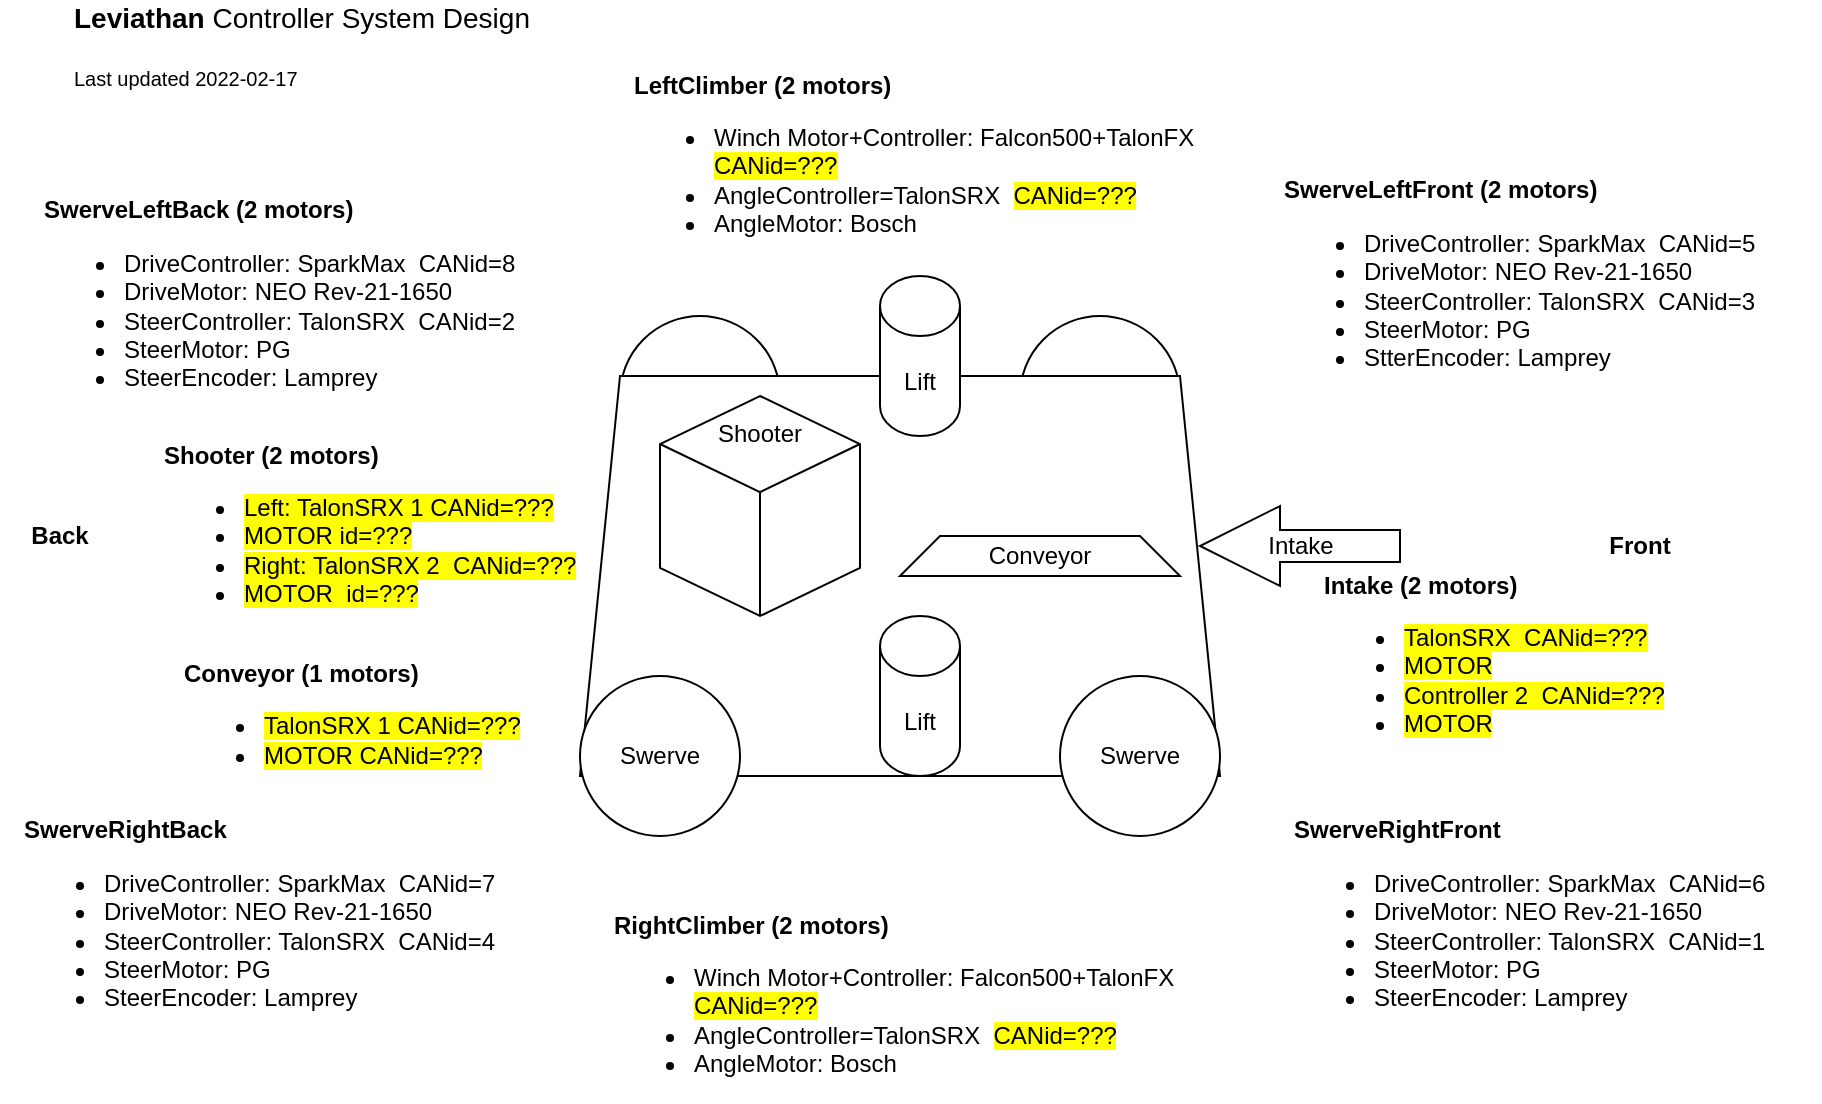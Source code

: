 <mxfile version="16.5.1" type="device"><diagram id="aq-imfE5DwpCmfUWSRYW" name="Page-1"><mxGraphModel dx="918" dy="663" grid="1" gridSize="10" guides="1" tooltips="1" connect="1" arrows="1" fold="1" page="1" pageScale="1" pageWidth="850" pageHeight="1100" math="0" shadow="0"><root><mxCell id="0"/><mxCell id="1" parent="0"/><mxCell id="OiVuoZo3RGiIisSlQevk-17" value="" style="ellipse;whiteSpace=wrap;html=1;" parent="1" vertex="1"><mxGeometry x="520" y="170" width="80" height="80" as="geometry"/></mxCell><mxCell id="OiVuoZo3RGiIisSlQevk-3" value="" style="ellipse;whiteSpace=wrap;html=1;" parent="1" vertex="1"><mxGeometry x="320" y="170" width="80" height="80" as="geometry"/></mxCell><mxCell id="OiVuoZo3RGiIisSlQevk-1" value="" style="shape=trapezoid;perimeter=trapezoidPerimeter;whiteSpace=wrap;html=1;fixedSize=1;" parent="1" vertex="1"><mxGeometry x="300" y="200" width="320" height="200" as="geometry"/></mxCell><mxCell id="OiVuoZo3RGiIisSlQevk-6" value="&lt;b&gt;LeftClimber (2 motors)&lt;/b&gt;&lt;br&gt;&lt;ul&gt;&lt;li&gt;Winch Motor+Controller: Falcon500+TalonFX&amp;nbsp; &lt;span style=&quot;background-color: rgb(255 , 255 , 0)&quot;&gt;CANid=???&lt;/span&gt;&lt;br&gt;&lt;/li&gt;&lt;li&gt;AngleController=TalonSRX&amp;nbsp; &lt;span style=&quot;background-color: rgb(255 , 255 , 0)&quot;&gt;CANid=???&lt;/span&gt;&lt;/li&gt;&lt;li&gt;AngleMotor: Bosch&lt;/li&gt;&lt;/ul&gt;" style="text;html=1;strokeColor=none;fillColor=none;align=left;verticalAlign=middle;whiteSpace=wrap;rounded=0;" parent="1" vertex="1"><mxGeometry x="325" y="80" width="310" height="30" as="geometry"/></mxCell><mxCell id="OiVuoZo3RGiIisSlQevk-7" value="&lt;b&gt;SwerveRightBack&lt;/b&gt;&lt;br&gt;&lt;ul&gt;&lt;li&gt;DriveController: SparkMax&amp;nbsp; CANid=7&lt;/li&gt;&lt;li&gt;DriveMotor: NEO Rev-21-1650&lt;/li&gt;&lt;li&gt;SteerController: TalonSRX&amp;nbsp; CANid=4&lt;/li&gt;&lt;li&gt;SteerMotor: PG&lt;/li&gt;&lt;li&gt;SteerEncoder: Lamprey&lt;/li&gt;&lt;/ul&gt;" style="text;html=1;strokeColor=none;fillColor=none;align=left;verticalAlign=middle;whiteSpace=wrap;rounded=0;" parent="1" vertex="1"><mxGeometry x="20" y="460" width="270" height="30" as="geometry"/></mxCell><mxCell id="OiVuoZo3RGiIisSlQevk-9" value="&lt;b&gt;SwerveRightFront&lt;/b&gt;&lt;br&gt;&lt;ul&gt;&lt;li&gt;DriveController: SparkMax&amp;nbsp; CANid=6&lt;/li&gt;&lt;li&gt;DriveMotor: NEO Rev-21-1650&lt;/li&gt;&lt;li&gt;SteerController: TalonSRX&amp;nbsp; CANid=1&lt;/li&gt;&lt;li&gt;SteerMotor: PG&lt;/li&gt;&lt;li&gt;SteerEncoder: Lamprey&lt;/li&gt;&lt;/ul&gt;" style="text;html=1;strokeColor=none;fillColor=none;align=left;verticalAlign=middle;whiteSpace=wrap;rounded=0;" parent="1" vertex="1"><mxGeometry x="655" y="460" width="265" height="30" as="geometry"/></mxCell><mxCell id="OiVuoZo3RGiIisSlQevk-10" value="&lt;b&gt;SwerveLeftFront (2 motors)&lt;/b&gt;&lt;br&gt;&lt;ul&gt;&lt;li&gt;DriveController: SparkMax&amp;nbsp; CANid=5&lt;/li&gt;&lt;li&gt;DriveMotor: NEO Rev-21-1650&lt;/li&gt;&lt;li&gt;SteerController: TalonSRX&amp;nbsp; CANid=3&lt;/li&gt;&lt;li&gt;SteerMotor: PG&lt;/li&gt;&lt;li&gt;StterEncoder: Lamprey&lt;/li&gt;&lt;/ul&gt;" style="text;html=1;strokeColor=none;fillColor=none;align=left;verticalAlign=middle;whiteSpace=wrap;rounded=0;" parent="1" vertex="1"><mxGeometry x="650" y="140" width="270" height="30" as="geometry"/></mxCell><mxCell id="OiVuoZo3RGiIisSlQevk-11" value="Front" style="text;html=1;strokeColor=none;fillColor=none;align=center;verticalAlign=middle;whiteSpace=wrap;rounded=0;fontStyle=1" parent="1" vertex="1"><mxGeometry x="800" y="270" width="60" height="30" as="geometry"/></mxCell><mxCell id="OiVuoZo3RGiIisSlQevk-12" value="Back" style="text;html=1;strokeColor=none;fillColor=none;align=center;verticalAlign=middle;whiteSpace=wrap;rounded=0;fontStyle=1" parent="1" vertex="1"><mxGeometry x="10" y="265" width="60" height="30" as="geometry"/></mxCell><mxCell id="OiVuoZo3RGiIisSlQevk-13" value="Lift" style="shape=cylinder3;whiteSpace=wrap;html=1;boundedLbl=1;backgroundOutline=1;size=15;" parent="1" vertex="1"><mxGeometry x="450" y="150" width="40" height="80" as="geometry"/></mxCell><mxCell id="OiVuoZo3RGiIisSlQevk-14" value="Lift" style="shape=cylinder3;whiteSpace=wrap;html=1;boundedLbl=1;backgroundOutline=1;size=15;" parent="1" vertex="1"><mxGeometry x="450" y="320" width="40" height="80" as="geometry"/></mxCell><mxCell id="OiVuoZo3RGiIisSlQevk-15" value="&lt;b&gt;SwerveLeftBack (2 motors)&lt;/b&gt;&lt;br&gt;&lt;ul&gt;&lt;li&gt;DriveController: SparkMax&amp;nbsp; CANid=8&lt;/li&gt;&lt;li&gt;DriveMotor: NEO Rev-21-1650&lt;/li&gt;&lt;li&gt;SteerController: TalonSRX&amp;nbsp; CANid=2&lt;/li&gt;&lt;li&gt;SteerMotor: PG&lt;/li&gt;&lt;li&gt;SteerEncoder: Lamprey&lt;/li&gt;&lt;/ul&gt;" style="text;html=1;strokeColor=none;fillColor=none;align=left;verticalAlign=middle;whiteSpace=wrap;rounded=0;" parent="1" vertex="1"><mxGeometry x="30" y="150" width="270" height="30" as="geometry"/></mxCell><mxCell id="OiVuoZo3RGiIisSlQevk-16" value="&lt;span style=&quot;color: rgba(0 , 0 , 0 , 0) ; font-family: monospace ; font-size: 0px&quot;&gt;%3CmxGraphModel%3E%3Croot%3E%3CmxCell%20id%3D%220%22%2F%3E%3CmxCell%20id%3D%221%22%20parent%3D%220%22%2F%3E%3CmxCell%20id%3D%222%22%20value%3D%22%26lt%3Bb%26gt%3BLeftClimber%20(Winch%20motor%2C%20Angle%20motor)%26lt%3B%2Fb%26gt%3B%26lt%3Bbr%26gt%3B%26lt%3Bul%26gt%3B%26lt%3Bli%26gt%3B%26lt%3Bspan%26gt%3BTalonSRX%26amp%3Bnbsp%3B%20CANid%3D%3F%3F%3F%26lt%3B%2Fspan%26gt%3B%26lt%3Bbr%26gt%3B%26lt%3B%2Fli%26gt%3B%26lt%3Bli%26gt%3BWinch%3A%20FalconFX%20CANid%3D%3F%3F%3F%26lt%3B%2Fli%26gt%3B%26lt%3Bli%26gt%3BAngleController%3F%3F%3F%26lt%3B%2Fli%26gt%3B%26lt%3Bli%26gt%3BAngle%20Motor%3F%3F%3F%26lt%3B%2Fli%26gt%3B%26lt%3B%2Ful%26gt%3B%22%20style%3D%22text%3Bhtml%3D1%3BstrokeColor%3Dnone%3BfillColor%3Dnone%3Balign%3Dleft%3BverticalAlign%3Dmiddle%3BwhiteSpace%3Dwrap%3Brounded%3D0%3B%22%20vertex%3D%221%22%20parent%3D%221%22%3E%3CmxGeometry%20x%3D%22350%22%20y%3D%2280%22%20width%3D%22250%22%20height%3D%2230%22%20as%3D%22geometry%22%2F%3E%3C%2FmxCell%3E%3C%2Froot%3E%3C%2FmxGraphModel%3E&lt;/span&gt;" style="text;html=1;strokeColor=none;fillColor=none;align=left;verticalAlign=middle;whiteSpace=wrap;rounded=0;" parent="1" vertex="1"><mxGeometry x="370" y="460" width="220" height="30" as="geometry"/></mxCell><mxCell id="OiVuoZo3RGiIisSlQevk-2" value="Swerve" style="ellipse;whiteSpace=wrap;html=1;" parent="1" vertex="1"><mxGeometry x="300" y="350" width="80" height="80" as="geometry"/></mxCell><mxCell id="OiVuoZo3RGiIisSlQevk-5" value="Swerve" style="ellipse;whiteSpace=wrap;html=1;" parent="1" vertex="1"><mxGeometry x="540" y="350" width="80" height="80" as="geometry"/></mxCell><mxCell id="OiVuoZo3RGiIisSlQevk-20" value="Intake" style="html=1;shadow=0;dashed=0;align=center;verticalAlign=middle;shape=mxgraph.arrows2.arrow;dy=0.6;dx=40;flipH=1;notch=0;" parent="1" vertex="1"><mxGeometry x="610" y="265" width="100" height="40" as="geometry"/></mxCell><mxCell id="OiVuoZo3RGiIisSlQevk-21" value="&lt;b&gt;Intake (2 motors)&lt;/b&gt;&lt;br&gt;&lt;ul&gt;&lt;li&gt;&lt;span style=&quot;background-color: rgb(255 , 255 , 0)&quot;&gt;&lt;span&gt;TalonSRX&amp;nbsp; CANid=???&lt;/span&gt;&lt;br&gt;&lt;/span&gt;&lt;/li&gt;&lt;li&gt;&lt;span style=&quot;background-color: rgb(255 , 255 , 0)&quot;&gt;MOTOR&lt;/span&gt;&lt;/li&gt;&lt;li&gt;&lt;span style=&quot;background-color: rgb(255 , 255 , 0)&quot;&gt;Controller 2&amp;nbsp; CANid=???&lt;/span&gt;&lt;/li&gt;&lt;li&gt;&lt;span style=&quot;background-color: rgb(255 , 255 , 0)&quot;&gt;MOTOR&lt;/span&gt;&lt;/li&gt;&lt;/ul&gt;" style="text;html=1;strokeColor=none;fillColor=none;align=left;verticalAlign=middle;whiteSpace=wrap;rounded=0;" parent="1" vertex="1"><mxGeometry x="670" y="330" width="220" height="30" as="geometry"/></mxCell><mxCell id="OiVuoZo3RGiIisSlQevk-25" value="&lt;b&gt;Shooter (2 motors)&lt;/b&gt;&lt;br&gt;&lt;ul&gt;&lt;li&gt;&lt;span style=&quot;background-color: rgb(255 , 255 , 0)&quot;&gt;&lt;span&gt;Left: TalonSRX 1 CANid=???&lt;/span&gt;&lt;br&gt;&lt;/span&gt;&lt;/li&gt;&lt;li&gt;&lt;span style=&quot;background-color: rgb(255 , 255 , 0)&quot;&gt;MOTOR id=???&lt;/span&gt;&lt;/li&gt;&lt;li&gt;&lt;span style=&quot;background-color: rgb(255 , 255 , 0)&quot;&gt;Right: TalonSRX 2&amp;nbsp; CANid=???&lt;/span&gt;&lt;/li&gt;&lt;li&gt;&lt;span style=&quot;background-color: rgb(255 , 255 , 0)&quot;&gt;MOTOR&amp;nbsp; id=???&lt;/span&gt;&lt;/li&gt;&lt;/ul&gt;" style="text;html=1;strokeColor=none;fillColor=none;align=left;verticalAlign=middle;whiteSpace=wrap;rounded=0;" parent="1" vertex="1"><mxGeometry x="90" y="265" width="220" height="30" as="geometry"/></mxCell><mxCell id="OiVuoZo3RGiIisSlQevk-28" value="&lt;b&gt;Conveyor (1 motors)&lt;/b&gt;&lt;br&gt;&lt;ul&gt;&lt;li&gt;&lt;span style=&quot;background-color: rgb(255 , 255 , 0)&quot;&gt;&lt;span&gt;TalonSRX 1 CANid=???&lt;/span&gt;&lt;br&gt;&lt;/span&gt;&lt;/li&gt;&lt;li&gt;&lt;span style=&quot;background-color: rgb(255 , 255 , 0)&quot;&gt;MOTOR CANid=???&lt;/span&gt;&lt;/li&gt;&lt;/ul&gt;" style="text;html=1;strokeColor=none;fillColor=none;align=left;verticalAlign=middle;whiteSpace=wrap;rounded=0;" parent="1" vertex="1"><mxGeometry x="100" y="360" width="220" height="30" as="geometry"/></mxCell><mxCell id="OiVuoZo3RGiIisSlQevk-30" value="Conveyor" style="shape=trapezoid;perimeter=trapezoidPerimeter;whiteSpace=wrap;html=1;fixedSize=1;" parent="1" vertex="1"><mxGeometry x="460" y="280" width="140" height="20" as="geometry"/></mxCell><mxCell id="OiVuoZo3RGiIisSlQevk-31" value="&lt;font style=&quot;font-size: 14px&quot;&gt;&lt;b&gt;Leviathan&amp;nbsp;&lt;/b&gt;Controller System Design&lt;/font&gt;&lt;br&gt;&lt;br&gt;&lt;font style=&quot;font-size: 10px&quot;&gt;Last updated 2022-02-17&lt;/font&gt;" style="text;html=1;strokeColor=none;fillColor=none;align=left;verticalAlign=middle;whiteSpace=wrap;rounded=0;" parent="1" vertex="1"><mxGeometry x="45" y="20" width="245" height="30" as="geometry"/></mxCell><mxCell id="TTNxWCvt8wce7vHE9U5l-1" value="&lt;b&gt;RightClimber (2 motors)&lt;/b&gt;&lt;br&gt;&lt;ul&gt;&lt;li&gt;Winch Motor+Controller: Falcon500+TalonFX&amp;nbsp; &lt;span style=&quot;background-color: rgb(255 , 255 , 0)&quot;&gt;CANid=???&lt;/span&gt;&lt;br&gt;&lt;/li&gt;&lt;li&gt;AngleController=TalonSRX&amp;nbsp; &lt;span style=&quot;background-color: rgb(255 , 255 , 0)&quot;&gt;CANid=???&lt;/span&gt;&lt;/li&gt;&lt;li&gt;AngleMotor: Bosch&lt;/li&gt;&lt;/ul&gt;" style="text;html=1;strokeColor=none;fillColor=none;align=left;verticalAlign=middle;whiteSpace=wrap;rounded=0;" parent="1" vertex="1"><mxGeometry x="315" y="500" width="310" height="30" as="geometry"/></mxCell><mxCell id="TixVdf0bzNRMIQuHdQh2-1" value="Shooter" style="html=1;whiteSpace=wrap;shape=isoCube2;backgroundOutline=1;isoAngle=15;labelBackgroundColor=none;verticalAlign=top;spacingTop=5;" vertex="1" parent="1"><mxGeometry x="340" y="210" width="100" height="110" as="geometry"/></mxCell></root></mxGraphModel></diagram></mxfile>